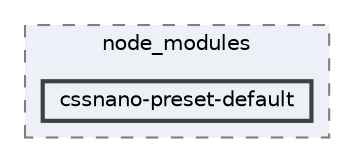 digraph "pkiclassroomrescheduler/src/main/frontend/node_modules/cssnano-preset-default"
{
 // LATEX_PDF_SIZE
  bgcolor="transparent";
  edge [fontname=Helvetica,fontsize=10,labelfontname=Helvetica,labelfontsize=10];
  node [fontname=Helvetica,fontsize=10,shape=box,height=0.2,width=0.4];
  compound=true
  subgraph clusterdir_72953eda66ccb3a2722c28e1c3e6c23b {
    graph [ bgcolor="#edf0f7", pencolor="grey50", label="node_modules", fontname=Helvetica,fontsize=10 style="filled,dashed", URL="dir_72953eda66ccb3a2722c28e1c3e6c23b.html",tooltip=""]
  dir_077865c8665489bc18c8856418a693f6 [label="cssnano-preset-default", fillcolor="#edf0f7", color="grey25", style="filled,bold", URL="dir_077865c8665489bc18c8856418a693f6.html",tooltip=""];
  }
}
